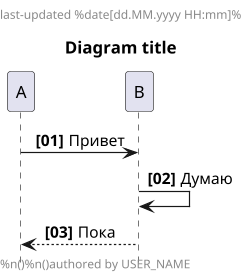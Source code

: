 {
  "sha1": "fpqk6u4dh9g7lv8gurfep55ckxszs0p",
  "insertion": {
    "when": "2024-06-01T09:03:06.471Z",
    "url": "http://forum.plantuml.net/8378/encoding-seems-to-be-lost-after-export-to-png-and-extract-back",
    "user": "plantuml@gmail.com"
  }
}
@startuml
title Diagram title

hide footbox
scale 1.2
!define GENERATION_DATE %date[dd.MM.yyyy HH:mm]%
header last-updated GENERATION_DATE 

left footer %n()%n()authored by USER_NAME

skinparam sequenceMessageAlign reversedirection
skinparam defaultTextAlignment center
skinparam noteTextAlignment center
autonumber "<b>[00]"

'Diagram steps
A -> B : Привет
B -> B : Думаю
B --> A: Пока
@enduml
